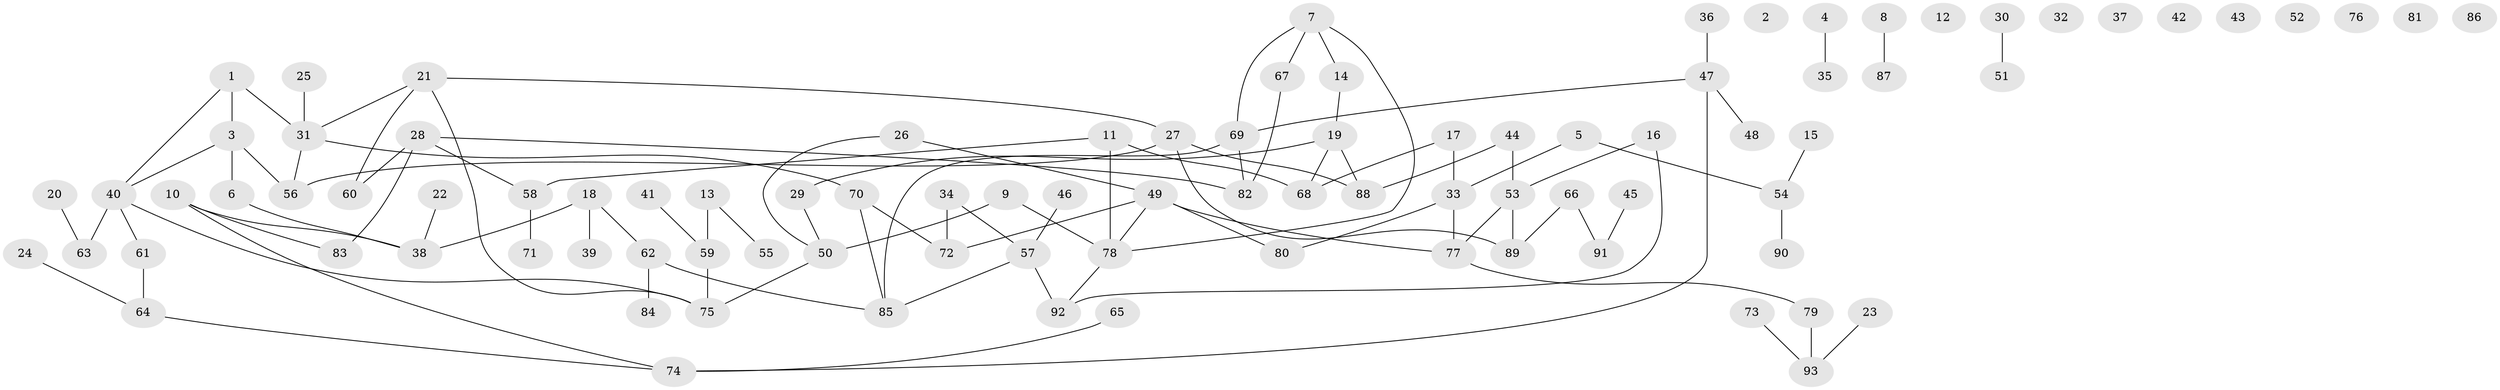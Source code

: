 // coarse degree distribution, {3: 0.18867924528301888, 2: 0.24528301886792453, 4: 0.3018867924528302, 1: 0.20754716981132076, 5: 0.05660377358490566}
// Generated by graph-tools (version 1.1) at 2025/35/03/04/25 23:35:56]
// undirected, 93 vertices, 103 edges
graph export_dot {
  node [color=gray90,style=filled];
  1;
  2;
  3;
  4;
  5;
  6;
  7;
  8;
  9;
  10;
  11;
  12;
  13;
  14;
  15;
  16;
  17;
  18;
  19;
  20;
  21;
  22;
  23;
  24;
  25;
  26;
  27;
  28;
  29;
  30;
  31;
  32;
  33;
  34;
  35;
  36;
  37;
  38;
  39;
  40;
  41;
  42;
  43;
  44;
  45;
  46;
  47;
  48;
  49;
  50;
  51;
  52;
  53;
  54;
  55;
  56;
  57;
  58;
  59;
  60;
  61;
  62;
  63;
  64;
  65;
  66;
  67;
  68;
  69;
  70;
  71;
  72;
  73;
  74;
  75;
  76;
  77;
  78;
  79;
  80;
  81;
  82;
  83;
  84;
  85;
  86;
  87;
  88;
  89;
  90;
  91;
  92;
  93;
  1 -- 3;
  1 -- 31;
  1 -- 40;
  3 -- 6;
  3 -- 40;
  3 -- 56;
  4 -- 35;
  5 -- 33;
  5 -- 54;
  6 -- 38;
  7 -- 14;
  7 -- 67;
  7 -- 69;
  7 -- 78;
  8 -- 87;
  9 -- 50;
  9 -- 78;
  10 -- 38;
  10 -- 74;
  10 -- 83;
  11 -- 58;
  11 -- 68;
  11 -- 78;
  13 -- 55;
  13 -- 59;
  14 -- 19;
  15 -- 54;
  16 -- 53;
  16 -- 92;
  17 -- 33;
  17 -- 68;
  18 -- 38;
  18 -- 39;
  18 -- 62;
  19 -- 29;
  19 -- 68;
  19 -- 88;
  20 -- 63;
  21 -- 27;
  21 -- 31;
  21 -- 60;
  21 -- 75;
  22 -- 38;
  23 -- 93;
  24 -- 64;
  25 -- 31;
  26 -- 49;
  26 -- 50;
  27 -- 56;
  27 -- 88;
  27 -- 89;
  28 -- 58;
  28 -- 60;
  28 -- 82;
  28 -- 83;
  29 -- 50;
  30 -- 51;
  31 -- 56;
  31 -- 70;
  33 -- 77;
  33 -- 80;
  34 -- 57;
  34 -- 72;
  36 -- 47;
  40 -- 61;
  40 -- 63;
  40 -- 75;
  41 -- 59;
  44 -- 53;
  44 -- 88;
  45 -- 91;
  46 -- 57;
  47 -- 48;
  47 -- 69;
  47 -- 74;
  49 -- 72;
  49 -- 77;
  49 -- 78;
  49 -- 80;
  50 -- 75;
  53 -- 77;
  53 -- 89;
  54 -- 90;
  57 -- 85;
  57 -- 92;
  58 -- 71;
  59 -- 75;
  61 -- 64;
  62 -- 84;
  62 -- 85;
  64 -- 74;
  65 -- 74;
  66 -- 89;
  66 -- 91;
  67 -- 82;
  69 -- 82;
  69 -- 85;
  70 -- 72;
  70 -- 85;
  73 -- 93;
  77 -- 79;
  78 -- 92;
  79 -- 93;
}
